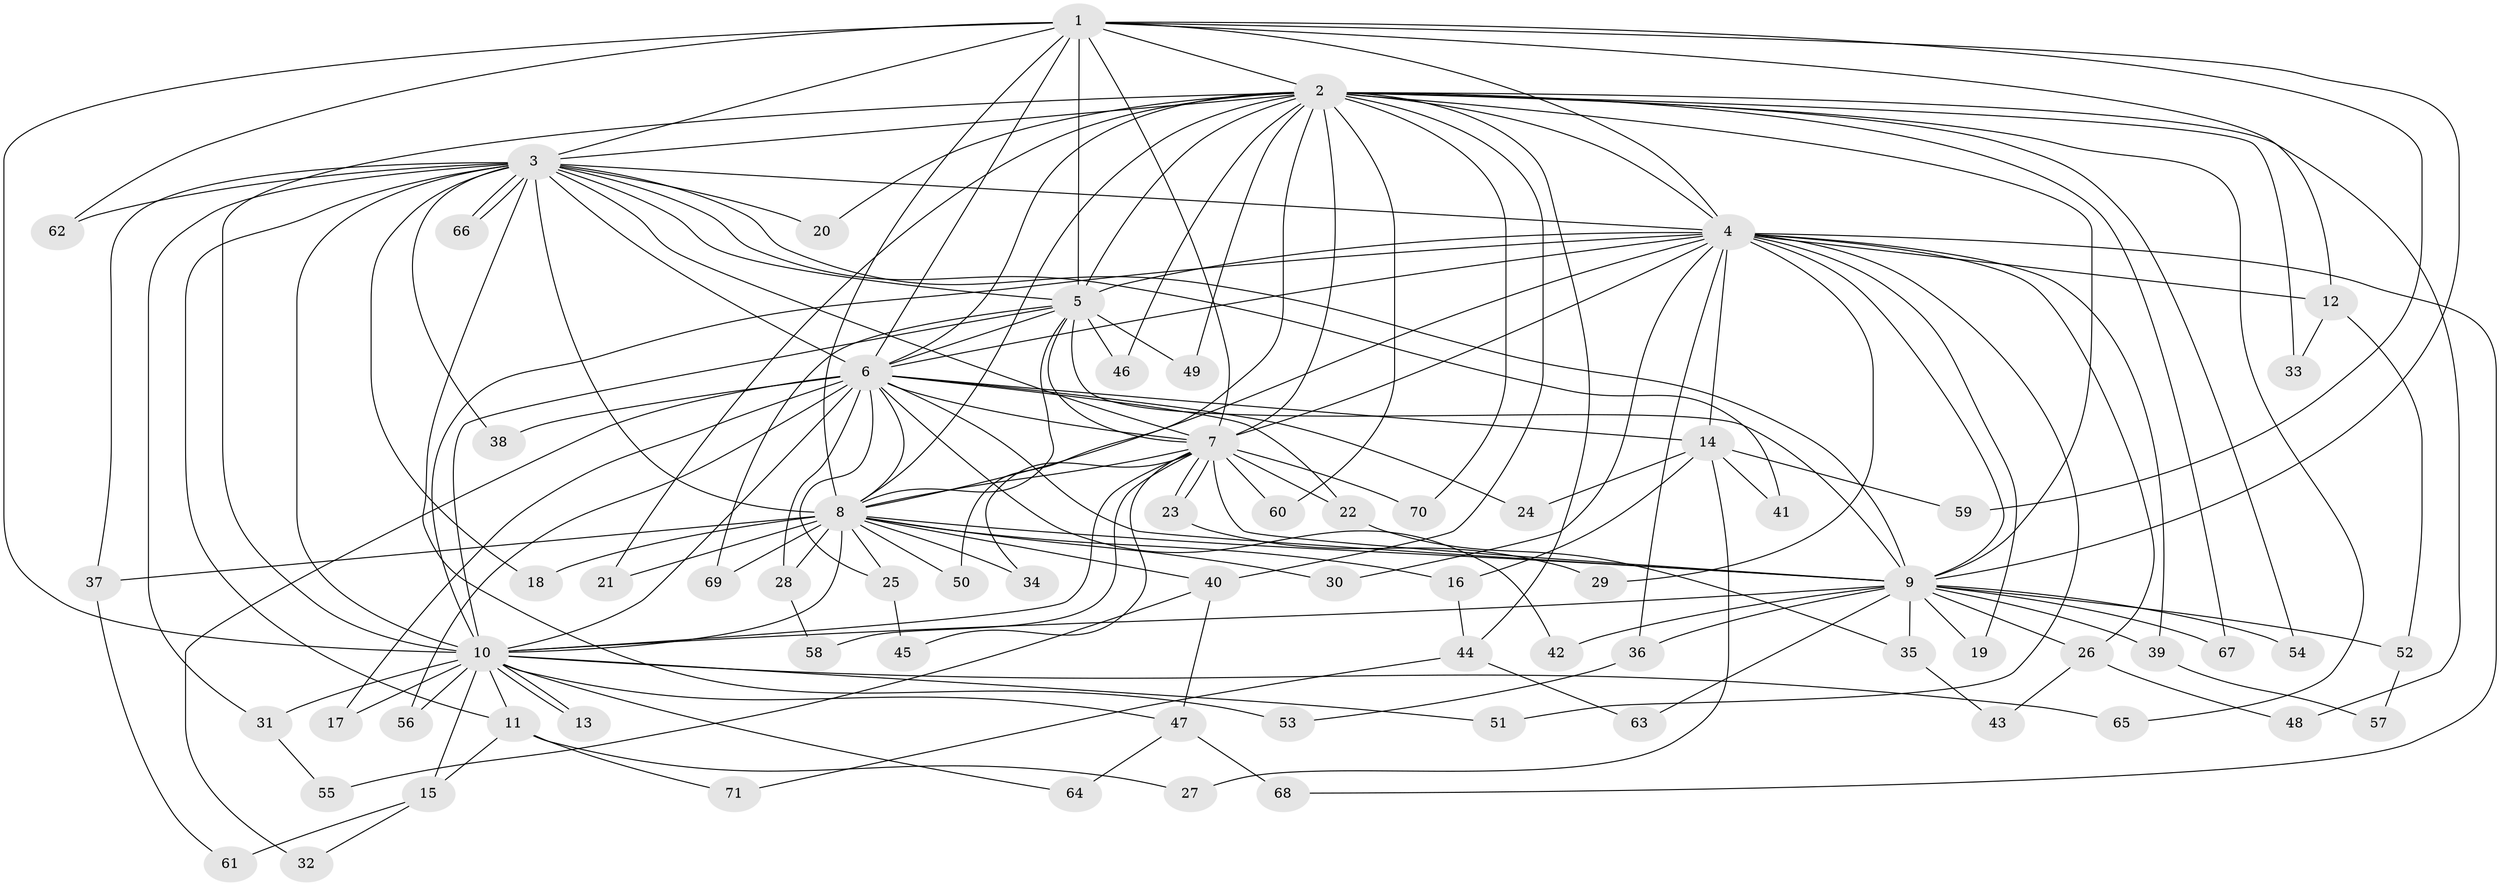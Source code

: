 // coarse degree distribution, {13: 0.018867924528301886, 19: 0.018867924528301886, 25: 0.018867924528301886, 17: 0.018867924528301886, 16: 0.03773584905660377, 14: 0.018867924528301886, 18: 0.018867924528301886, 4: 0.09433962264150944, 5: 0.018867924528301886, 1: 0.018867924528301886, 8: 0.018867924528301886, 2: 0.5471698113207547, 3: 0.1509433962264151}
// Generated by graph-tools (version 1.1) at 2025/41/03/06/25 10:41:44]
// undirected, 71 vertices, 167 edges
graph export_dot {
graph [start="1"]
  node [color=gray90,style=filled];
  1;
  2;
  3;
  4;
  5;
  6;
  7;
  8;
  9;
  10;
  11;
  12;
  13;
  14;
  15;
  16;
  17;
  18;
  19;
  20;
  21;
  22;
  23;
  24;
  25;
  26;
  27;
  28;
  29;
  30;
  31;
  32;
  33;
  34;
  35;
  36;
  37;
  38;
  39;
  40;
  41;
  42;
  43;
  44;
  45;
  46;
  47;
  48;
  49;
  50;
  51;
  52;
  53;
  54;
  55;
  56;
  57;
  58;
  59;
  60;
  61;
  62;
  63;
  64;
  65;
  66;
  67;
  68;
  69;
  70;
  71;
  1 -- 2;
  1 -- 3;
  1 -- 4;
  1 -- 5;
  1 -- 6;
  1 -- 7;
  1 -- 8;
  1 -- 9;
  1 -- 10;
  1 -- 12;
  1 -- 59;
  1 -- 62;
  2 -- 3;
  2 -- 4;
  2 -- 5;
  2 -- 6;
  2 -- 7;
  2 -- 8;
  2 -- 9;
  2 -- 10;
  2 -- 20;
  2 -- 21;
  2 -- 33;
  2 -- 40;
  2 -- 44;
  2 -- 46;
  2 -- 48;
  2 -- 49;
  2 -- 50;
  2 -- 54;
  2 -- 60;
  2 -- 65;
  2 -- 67;
  2 -- 70;
  3 -- 4;
  3 -- 5;
  3 -- 6;
  3 -- 7;
  3 -- 8;
  3 -- 9;
  3 -- 10;
  3 -- 11;
  3 -- 18;
  3 -- 20;
  3 -- 31;
  3 -- 37;
  3 -- 38;
  3 -- 41;
  3 -- 53;
  3 -- 62;
  3 -- 66;
  3 -- 66;
  4 -- 5;
  4 -- 6;
  4 -- 7;
  4 -- 8;
  4 -- 9;
  4 -- 10;
  4 -- 12;
  4 -- 14;
  4 -- 19;
  4 -- 26;
  4 -- 29;
  4 -- 30;
  4 -- 36;
  4 -- 39;
  4 -- 51;
  4 -- 68;
  5 -- 6;
  5 -- 7;
  5 -- 8;
  5 -- 9;
  5 -- 10;
  5 -- 46;
  5 -- 49;
  5 -- 69;
  6 -- 7;
  6 -- 8;
  6 -- 9;
  6 -- 10;
  6 -- 14;
  6 -- 17;
  6 -- 22;
  6 -- 24;
  6 -- 25;
  6 -- 28;
  6 -- 32;
  6 -- 38;
  6 -- 42;
  6 -- 56;
  7 -- 8;
  7 -- 9;
  7 -- 10;
  7 -- 22;
  7 -- 23;
  7 -- 23;
  7 -- 34;
  7 -- 45;
  7 -- 58;
  7 -- 60;
  7 -- 70;
  8 -- 9;
  8 -- 10;
  8 -- 16;
  8 -- 18;
  8 -- 21;
  8 -- 25;
  8 -- 28;
  8 -- 30;
  8 -- 34;
  8 -- 37;
  8 -- 40;
  8 -- 50;
  8 -- 69;
  9 -- 10;
  9 -- 19;
  9 -- 26;
  9 -- 35;
  9 -- 36;
  9 -- 39;
  9 -- 42;
  9 -- 52;
  9 -- 54;
  9 -- 63;
  9 -- 67;
  10 -- 11;
  10 -- 13;
  10 -- 13;
  10 -- 15;
  10 -- 17;
  10 -- 31;
  10 -- 47;
  10 -- 51;
  10 -- 56;
  10 -- 64;
  10 -- 65;
  11 -- 15;
  11 -- 27;
  11 -- 71;
  12 -- 33;
  12 -- 52;
  14 -- 16;
  14 -- 24;
  14 -- 27;
  14 -- 41;
  14 -- 59;
  15 -- 32;
  15 -- 61;
  16 -- 44;
  22 -- 35;
  23 -- 29;
  25 -- 45;
  26 -- 43;
  26 -- 48;
  28 -- 58;
  31 -- 55;
  35 -- 43;
  36 -- 53;
  37 -- 61;
  39 -- 57;
  40 -- 47;
  40 -- 55;
  44 -- 63;
  44 -- 71;
  47 -- 64;
  47 -- 68;
  52 -- 57;
}
